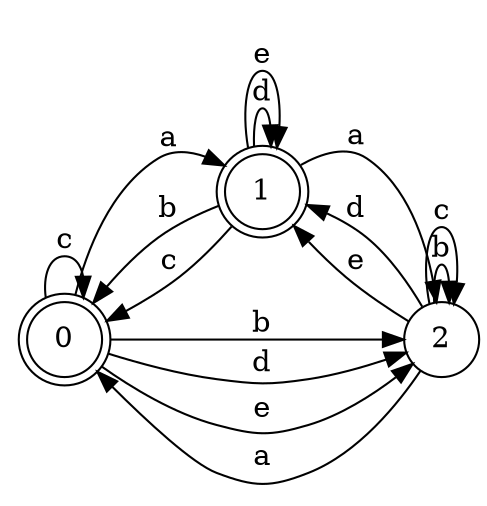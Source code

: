 digraph n3_7 {
__start0 [label="" shape="none"];

rankdir=LR;
size="8,5";

s0 [style="rounded,filled", color="black", fillcolor="white" shape="doublecircle", label="0"];
s1 [style="rounded,filled", color="black", fillcolor="white" shape="doublecircle", label="1"];
s2 [style="filled", color="black", fillcolor="white" shape="circle", label="2"];
s0 -> s1 [label="a"];
s0 -> s2 [label="b"];
s0 -> s0 [label="c"];
s0 -> s2 [label="d"];
s0 -> s2 [label="e"];
s1 -> s2 [label="a"];
s1 -> s0 [label="b"];
s1 -> s0 [label="c"];
s1 -> s1 [label="d"];
s1 -> s1 [label="e"];
s2 -> s0 [label="a"];
s2 -> s2 [label="b"];
s2 -> s2 [label="c"];
s2 -> s1 [label="d"];
s2 -> s1 [label="e"];

}